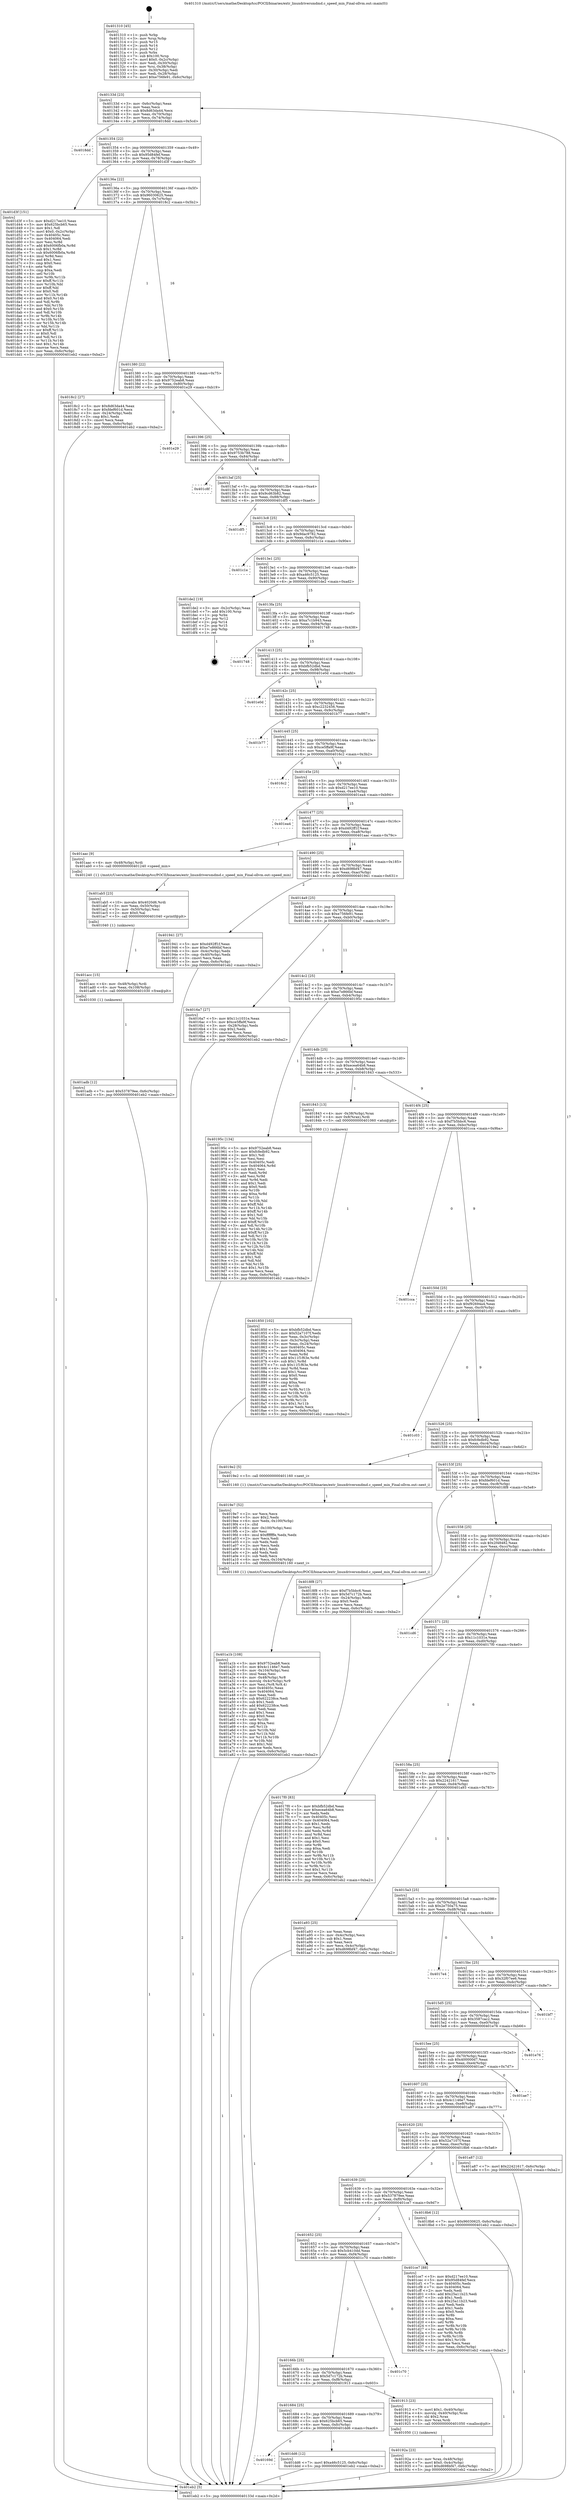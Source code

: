 digraph "0x401310" {
  label = "0x401310 (/mnt/c/Users/mathe/Desktop/tcc/POCII/binaries/extr_linuxdriversmdmd.c_speed_min_Final-ollvm.out::main(0))"
  labelloc = "t"
  node[shape=record]

  Entry [label="",width=0.3,height=0.3,shape=circle,fillcolor=black,style=filled]
  "0x40133d" [label="{
     0x40133d [23]\l
     | [instrs]\l
     &nbsp;&nbsp;0x40133d \<+3\>: mov -0x6c(%rbp),%eax\l
     &nbsp;&nbsp;0x401340 \<+2\>: mov %eax,%ecx\l
     &nbsp;&nbsp;0x401342 \<+6\>: sub $0x8d63da44,%ecx\l
     &nbsp;&nbsp;0x401348 \<+3\>: mov %eax,-0x70(%rbp)\l
     &nbsp;&nbsp;0x40134b \<+3\>: mov %ecx,-0x74(%rbp)\l
     &nbsp;&nbsp;0x40134e \<+6\>: je 00000000004018dd \<main+0x5cd\>\l
  }"]
  "0x4018dd" [label="{
     0x4018dd\l
  }", style=dashed]
  "0x401354" [label="{
     0x401354 [22]\l
     | [instrs]\l
     &nbsp;&nbsp;0x401354 \<+5\>: jmp 0000000000401359 \<main+0x49\>\l
     &nbsp;&nbsp;0x401359 \<+3\>: mov -0x70(%rbp),%eax\l
     &nbsp;&nbsp;0x40135c \<+5\>: sub $0x95d84fef,%eax\l
     &nbsp;&nbsp;0x401361 \<+3\>: mov %eax,-0x78(%rbp)\l
     &nbsp;&nbsp;0x401364 \<+6\>: je 0000000000401d3f \<main+0xa2f\>\l
  }"]
  Exit [label="",width=0.3,height=0.3,shape=circle,fillcolor=black,style=filled,peripheries=2]
  "0x401d3f" [label="{
     0x401d3f [151]\l
     | [instrs]\l
     &nbsp;&nbsp;0x401d3f \<+5\>: mov $0xd217ee10,%eax\l
     &nbsp;&nbsp;0x401d44 \<+5\>: mov $0x625bcb65,%ecx\l
     &nbsp;&nbsp;0x401d49 \<+2\>: mov $0x1,%dl\l
     &nbsp;&nbsp;0x401d4b \<+7\>: movl $0x0,-0x2c(%rbp)\l
     &nbsp;&nbsp;0x401d52 \<+7\>: mov 0x40405c,%esi\l
     &nbsp;&nbsp;0x401d59 \<+7\>: mov 0x404064,%edi\l
     &nbsp;&nbsp;0x401d60 \<+3\>: mov %esi,%r8d\l
     &nbsp;&nbsp;0x401d63 \<+7\>: add $0x6006fb0a,%r8d\l
     &nbsp;&nbsp;0x401d6a \<+4\>: sub $0x1,%r8d\l
     &nbsp;&nbsp;0x401d6e \<+7\>: sub $0x6006fb0a,%r8d\l
     &nbsp;&nbsp;0x401d75 \<+4\>: imul %r8d,%esi\l
     &nbsp;&nbsp;0x401d79 \<+3\>: and $0x1,%esi\l
     &nbsp;&nbsp;0x401d7c \<+3\>: cmp $0x0,%esi\l
     &nbsp;&nbsp;0x401d7f \<+4\>: sete %r9b\l
     &nbsp;&nbsp;0x401d83 \<+3\>: cmp $0xa,%edi\l
     &nbsp;&nbsp;0x401d86 \<+4\>: setl %r10b\l
     &nbsp;&nbsp;0x401d8a \<+3\>: mov %r9b,%r11b\l
     &nbsp;&nbsp;0x401d8d \<+4\>: xor $0xff,%r11b\l
     &nbsp;&nbsp;0x401d91 \<+3\>: mov %r10b,%bl\l
     &nbsp;&nbsp;0x401d94 \<+3\>: xor $0xff,%bl\l
     &nbsp;&nbsp;0x401d97 \<+3\>: xor $0x0,%dl\l
     &nbsp;&nbsp;0x401d9a \<+3\>: mov %r11b,%r14b\l
     &nbsp;&nbsp;0x401d9d \<+4\>: and $0x0,%r14b\l
     &nbsp;&nbsp;0x401da1 \<+3\>: and %dl,%r9b\l
     &nbsp;&nbsp;0x401da4 \<+3\>: mov %bl,%r15b\l
     &nbsp;&nbsp;0x401da7 \<+4\>: and $0x0,%r15b\l
     &nbsp;&nbsp;0x401dab \<+3\>: and %dl,%r10b\l
     &nbsp;&nbsp;0x401dae \<+3\>: or %r9b,%r14b\l
     &nbsp;&nbsp;0x401db1 \<+3\>: or %r10b,%r15b\l
     &nbsp;&nbsp;0x401db4 \<+3\>: xor %r15b,%r14b\l
     &nbsp;&nbsp;0x401db7 \<+3\>: or %bl,%r11b\l
     &nbsp;&nbsp;0x401dba \<+4\>: xor $0xff,%r11b\l
     &nbsp;&nbsp;0x401dbe \<+3\>: or $0x0,%dl\l
     &nbsp;&nbsp;0x401dc1 \<+3\>: and %dl,%r11b\l
     &nbsp;&nbsp;0x401dc4 \<+3\>: or %r11b,%r14b\l
     &nbsp;&nbsp;0x401dc7 \<+4\>: test $0x1,%r14b\l
     &nbsp;&nbsp;0x401dcb \<+3\>: cmovne %ecx,%eax\l
     &nbsp;&nbsp;0x401dce \<+3\>: mov %eax,-0x6c(%rbp)\l
     &nbsp;&nbsp;0x401dd1 \<+5\>: jmp 0000000000401eb2 \<main+0xba2\>\l
  }"]
  "0x40136a" [label="{
     0x40136a [22]\l
     | [instrs]\l
     &nbsp;&nbsp;0x40136a \<+5\>: jmp 000000000040136f \<main+0x5f\>\l
     &nbsp;&nbsp;0x40136f \<+3\>: mov -0x70(%rbp),%eax\l
     &nbsp;&nbsp;0x401372 \<+5\>: sub $0x96030625,%eax\l
     &nbsp;&nbsp;0x401377 \<+3\>: mov %eax,-0x7c(%rbp)\l
     &nbsp;&nbsp;0x40137a \<+6\>: je 00000000004018c2 \<main+0x5b2\>\l
  }"]
  "0x40169d" [label="{
     0x40169d\l
  }", style=dashed]
  "0x4018c2" [label="{
     0x4018c2 [27]\l
     | [instrs]\l
     &nbsp;&nbsp;0x4018c2 \<+5\>: mov $0x8d63da44,%eax\l
     &nbsp;&nbsp;0x4018c7 \<+5\>: mov $0xfdef601d,%ecx\l
     &nbsp;&nbsp;0x4018cc \<+3\>: mov -0x24(%rbp),%edx\l
     &nbsp;&nbsp;0x4018cf \<+3\>: cmp $0x1,%edx\l
     &nbsp;&nbsp;0x4018d2 \<+3\>: cmovl %ecx,%eax\l
     &nbsp;&nbsp;0x4018d5 \<+3\>: mov %eax,-0x6c(%rbp)\l
     &nbsp;&nbsp;0x4018d8 \<+5\>: jmp 0000000000401eb2 \<main+0xba2\>\l
  }"]
  "0x401380" [label="{
     0x401380 [22]\l
     | [instrs]\l
     &nbsp;&nbsp;0x401380 \<+5\>: jmp 0000000000401385 \<main+0x75\>\l
     &nbsp;&nbsp;0x401385 \<+3\>: mov -0x70(%rbp),%eax\l
     &nbsp;&nbsp;0x401388 \<+5\>: sub $0x9752eab8,%eax\l
     &nbsp;&nbsp;0x40138d \<+3\>: mov %eax,-0x80(%rbp)\l
     &nbsp;&nbsp;0x401390 \<+6\>: je 0000000000401e29 \<main+0xb19\>\l
  }"]
  "0x401dd6" [label="{
     0x401dd6 [12]\l
     | [instrs]\l
     &nbsp;&nbsp;0x401dd6 \<+7\>: movl $0xa46c5125,-0x6c(%rbp)\l
     &nbsp;&nbsp;0x401ddd \<+5\>: jmp 0000000000401eb2 \<main+0xba2\>\l
  }"]
  "0x401e29" [label="{
     0x401e29\l
  }", style=dashed]
  "0x401396" [label="{
     0x401396 [25]\l
     | [instrs]\l
     &nbsp;&nbsp;0x401396 \<+5\>: jmp 000000000040139b \<main+0x8b\>\l
     &nbsp;&nbsp;0x40139b \<+3\>: mov -0x70(%rbp),%eax\l
     &nbsp;&nbsp;0x40139e \<+5\>: sub $0x9753b788,%eax\l
     &nbsp;&nbsp;0x4013a3 \<+6\>: mov %eax,-0x84(%rbp)\l
     &nbsp;&nbsp;0x4013a9 \<+6\>: je 0000000000401c8f \<main+0x97f\>\l
  }"]
  "0x401adb" [label="{
     0x401adb [12]\l
     | [instrs]\l
     &nbsp;&nbsp;0x401adb \<+7\>: movl $0x537879ee,-0x6c(%rbp)\l
     &nbsp;&nbsp;0x401ae2 \<+5\>: jmp 0000000000401eb2 \<main+0xba2\>\l
  }"]
  "0x401c8f" [label="{
     0x401c8f\l
  }", style=dashed]
  "0x4013af" [label="{
     0x4013af [25]\l
     | [instrs]\l
     &nbsp;&nbsp;0x4013af \<+5\>: jmp 00000000004013b4 \<main+0xa4\>\l
     &nbsp;&nbsp;0x4013b4 \<+3\>: mov -0x70(%rbp),%eax\l
     &nbsp;&nbsp;0x4013b7 \<+5\>: sub $0x9cd63b82,%eax\l
     &nbsp;&nbsp;0x4013bc \<+6\>: mov %eax,-0x88(%rbp)\l
     &nbsp;&nbsp;0x4013c2 \<+6\>: je 0000000000401df5 \<main+0xae5\>\l
  }"]
  "0x401acc" [label="{
     0x401acc [15]\l
     | [instrs]\l
     &nbsp;&nbsp;0x401acc \<+4\>: mov -0x48(%rbp),%rdi\l
     &nbsp;&nbsp;0x401ad0 \<+6\>: mov %eax,-0x108(%rbp)\l
     &nbsp;&nbsp;0x401ad6 \<+5\>: call 0000000000401030 \<free@plt\>\l
     | [calls]\l
     &nbsp;&nbsp;0x401030 \{1\} (unknown)\l
  }"]
  "0x401df5" [label="{
     0x401df5\l
  }", style=dashed]
  "0x4013c8" [label="{
     0x4013c8 [25]\l
     | [instrs]\l
     &nbsp;&nbsp;0x4013c8 \<+5\>: jmp 00000000004013cd \<main+0xbd\>\l
     &nbsp;&nbsp;0x4013cd \<+3\>: mov -0x70(%rbp),%eax\l
     &nbsp;&nbsp;0x4013d0 \<+5\>: sub $0x9dac9782,%eax\l
     &nbsp;&nbsp;0x4013d5 \<+6\>: mov %eax,-0x8c(%rbp)\l
     &nbsp;&nbsp;0x4013db \<+6\>: je 0000000000401c1e \<main+0x90e\>\l
  }"]
  "0x401ab5" [label="{
     0x401ab5 [23]\l
     | [instrs]\l
     &nbsp;&nbsp;0x401ab5 \<+10\>: movabs $0x4020d6,%rdi\l
     &nbsp;&nbsp;0x401abf \<+3\>: mov %eax,-0x50(%rbp)\l
     &nbsp;&nbsp;0x401ac2 \<+3\>: mov -0x50(%rbp),%esi\l
     &nbsp;&nbsp;0x401ac5 \<+2\>: mov $0x0,%al\l
     &nbsp;&nbsp;0x401ac7 \<+5\>: call 0000000000401040 \<printf@plt\>\l
     | [calls]\l
     &nbsp;&nbsp;0x401040 \{1\} (unknown)\l
  }"]
  "0x401c1e" [label="{
     0x401c1e\l
  }", style=dashed]
  "0x4013e1" [label="{
     0x4013e1 [25]\l
     | [instrs]\l
     &nbsp;&nbsp;0x4013e1 \<+5\>: jmp 00000000004013e6 \<main+0xd6\>\l
     &nbsp;&nbsp;0x4013e6 \<+3\>: mov -0x70(%rbp),%eax\l
     &nbsp;&nbsp;0x4013e9 \<+5\>: sub $0xa46c5125,%eax\l
     &nbsp;&nbsp;0x4013ee \<+6\>: mov %eax,-0x90(%rbp)\l
     &nbsp;&nbsp;0x4013f4 \<+6\>: je 0000000000401de2 \<main+0xad2\>\l
  }"]
  "0x401a1b" [label="{
     0x401a1b [108]\l
     | [instrs]\l
     &nbsp;&nbsp;0x401a1b \<+5\>: mov $0x9752eab8,%ecx\l
     &nbsp;&nbsp;0x401a20 \<+5\>: mov $0x4c1146e7,%edx\l
     &nbsp;&nbsp;0x401a25 \<+6\>: mov -0x104(%rbp),%esi\l
     &nbsp;&nbsp;0x401a2b \<+3\>: imul %eax,%esi\l
     &nbsp;&nbsp;0x401a2e \<+4\>: mov -0x48(%rbp),%r8\l
     &nbsp;&nbsp;0x401a32 \<+4\>: movslq -0x4c(%rbp),%r9\l
     &nbsp;&nbsp;0x401a36 \<+4\>: mov %esi,(%r8,%r9,4)\l
     &nbsp;&nbsp;0x401a3a \<+7\>: mov 0x40405c,%eax\l
     &nbsp;&nbsp;0x401a41 \<+7\>: mov 0x404064,%esi\l
     &nbsp;&nbsp;0x401a48 \<+2\>: mov %eax,%edi\l
     &nbsp;&nbsp;0x401a4a \<+6\>: sub $0x622238ce,%edi\l
     &nbsp;&nbsp;0x401a50 \<+3\>: sub $0x1,%edi\l
     &nbsp;&nbsp;0x401a53 \<+6\>: add $0x622238ce,%edi\l
     &nbsp;&nbsp;0x401a59 \<+3\>: imul %edi,%eax\l
     &nbsp;&nbsp;0x401a5c \<+3\>: and $0x1,%eax\l
     &nbsp;&nbsp;0x401a5f \<+3\>: cmp $0x0,%eax\l
     &nbsp;&nbsp;0x401a62 \<+4\>: sete %r10b\l
     &nbsp;&nbsp;0x401a66 \<+3\>: cmp $0xa,%esi\l
     &nbsp;&nbsp;0x401a69 \<+4\>: setl %r11b\l
     &nbsp;&nbsp;0x401a6d \<+3\>: mov %r10b,%bl\l
     &nbsp;&nbsp;0x401a70 \<+3\>: and %r11b,%bl\l
     &nbsp;&nbsp;0x401a73 \<+3\>: xor %r11b,%r10b\l
     &nbsp;&nbsp;0x401a76 \<+3\>: or %r10b,%bl\l
     &nbsp;&nbsp;0x401a79 \<+3\>: test $0x1,%bl\l
     &nbsp;&nbsp;0x401a7c \<+3\>: cmovne %edx,%ecx\l
     &nbsp;&nbsp;0x401a7f \<+3\>: mov %ecx,-0x6c(%rbp)\l
     &nbsp;&nbsp;0x401a82 \<+5\>: jmp 0000000000401eb2 \<main+0xba2\>\l
  }"]
  "0x401de2" [label="{
     0x401de2 [19]\l
     | [instrs]\l
     &nbsp;&nbsp;0x401de2 \<+3\>: mov -0x2c(%rbp),%eax\l
     &nbsp;&nbsp;0x401de5 \<+7\>: add $0x100,%rsp\l
     &nbsp;&nbsp;0x401dec \<+1\>: pop %rbx\l
     &nbsp;&nbsp;0x401ded \<+2\>: pop %r12\l
     &nbsp;&nbsp;0x401def \<+2\>: pop %r14\l
     &nbsp;&nbsp;0x401df1 \<+2\>: pop %r15\l
     &nbsp;&nbsp;0x401df3 \<+1\>: pop %rbp\l
     &nbsp;&nbsp;0x401df4 \<+1\>: ret\l
  }"]
  "0x4013fa" [label="{
     0x4013fa [25]\l
     | [instrs]\l
     &nbsp;&nbsp;0x4013fa \<+5\>: jmp 00000000004013ff \<main+0xef\>\l
     &nbsp;&nbsp;0x4013ff \<+3\>: mov -0x70(%rbp),%eax\l
     &nbsp;&nbsp;0x401402 \<+5\>: sub $0xa7c1b943,%eax\l
     &nbsp;&nbsp;0x401407 \<+6\>: mov %eax,-0x94(%rbp)\l
     &nbsp;&nbsp;0x40140d \<+6\>: je 0000000000401748 \<main+0x438\>\l
  }"]
  "0x4019e7" [label="{
     0x4019e7 [52]\l
     | [instrs]\l
     &nbsp;&nbsp;0x4019e7 \<+2\>: xor %ecx,%ecx\l
     &nbsp;&nbsp;0x4019e9 \<+5\>: mov $0x2,%edx\l
     &nbsp;&nbsp;0x4019ee \<+6\>: mov %edx,-0x100(%rbp)\l
     &nbsp;&nbsp;0x4019f4 \<+1\>: cltd\l
     &nbsp;&nbsp;0x4019f5 \<+6\>: mov -0x100(%rbp),%esi\l
     &nbsp;&nbsp;0x4019fb \<+2\>: idiv %esi\l
     &nbsp;&nbsp;0x4019fd \<+6\>: imul $0xfffffffe,%edx,%edx\l
     &nbsp;&nbsp;0x401a03 \<+2\>: mov %ecx,%edi\l
     &nbsp;&nbsp;0x401a05 \<+2\>: sub %edx,%edi\l
     &nbsp;&nbsp;0x401a07 \<+2\>: mov %ecx,%edx\l
     &nbsp;&nbsp;0x401a09 \<+3\>: sub $0x1,%edx\l
     &nbsp;&nbsp;0x401a0c \<+2\>: add %edx,%edi\l
     &nbsp;&nbsp;0x401a0e \<+2\>: sub %edi,%ecx\l
     &nbsp;&nbsp;0x401a10 \<+6\>: mov %ecx,-0x104(%rbp)\l
     &nbsp;&nbsp;0x401a16 \<+5\>: call 0000000000401160 \<next_i\>\l
     | [calls]\l
     &nbsp;&nbsp;0x401160 \{1\} (/mnt/c/Users/mathe/Desktop/tcc/POCII/binaries/extr_linuxdriversmdmd.c_speed_min_Final-ollvm.out::next_i)\l
  }"]
  "0x401748" [label="{
     0x401748\l
  }", style=dashed]
  "0x401413" [label="{
     0x401413 [25]\l
     | [instrs]\l
     &nbsp;&nbsp;0x401413 \<+5\>: jmp 0000000000401418 \<main+0x108\>\l
     &nbsp;&nbsp;0x401418 \<+3\>: mov -0x70(%rbp),%eax\l
     &nbsp;&nbsp;0x40141b \<+5\>: sub $0xbfb52dbd,%eax\l
     &nbsp;&nbsp;0x401420 \<+6\>: mov %eax,-0x98(%rbp)\l
     &nbsp;&nbsp;0x401426 \<+6\>: je 0000000000401e0d \<main+0xafd\>\l
  }"]
  "0x40192a" [label="{
     0x40192a [23]\l
     | [instrs]\l
     &nbsp;&nbsp;0x40192a \<+4\>: mov %rax,-0x48(%rbp)\l
     &nbsp;&nbsp;0x40192e \<+7\>: movl $0x0,-0x4c(%rbp)\l
     &nbsp;&nbsp;0x401935 \<+7\>: movl $0xd698bf47,-0x6c(%rbp)\l
     &nbsp;&nbsp;0x40193c \<+5\>: jmp 0000000000401eb2 \<main+0xba2\>\l
  }"]
  "0x401e0d" [label="{
     0x401e0d\l
  }", style=dashed]
  "0x40142c" [label="{
     0x40142c [25]\l
     | [instrs]\l
     &nbsp;&nbsp;0x40142c \<+5\>: jmp 0000000000401431 \<main+0x121\>\l
     &nbsp;&nbsp;0x401431 \<+3\>: mov -0x70(%rbp),%eax\l
     &nbsp;&nbsp;0x401434 \<+5\>: sub $0xc2232456,%eax\l
     &nbsp;&nbsp;0x401439 \<+6\>: mov %eax,-0x9c(%rbp)\l
     &nbsp;&nbsp;0x40143f \<+6\>: je 0000000000401b77 \<main+0x867\>\l
  }"]
  "0x401684" [label="{
     0x401684 [25]\l
     | [instrs]\l
     &nbsp;&nbsp;0x401684 \<+5\>: jmp 0000000000401689 \<main+0x379\>\l
     &nbsp;&nbsp;0x401689 \<+3\>: mov -0x70(%rbp),%eax\l
     &nbsp;&nbsp;0x40168c \<+5\>: sub $0x625bcb65,%eax\l
     &nbsp;&nbsp;0x401691 \<+6\>: mov %eax,-0xfc(%rbp)\l
     &nbsp;&nbsp;0x401697 \<+6\>: je 0000000000401dd6 \<main+0xac6\>\l
  }"]
  "0x401b77" [label="{
     0x401b77\l
  }", style=dashed]
  "0x401445" [label="{
     0x401445 [25]\l
     | [instrs]\l
     &nbsp;&nbsp;0x401445 \<+5\>: jmp 000000000040144a \<main+0x13a\>\l
     &nbsp;&nbsp;0x40144a \<+3\>: mov -0x70(%rbp),%eax\l
     &nbsp;&nbsp;0x40144d \<+5\>: sub $0xce5ffa9f,%eax\l
     &nbsp;&nbsp;0x401452 \<+6\>: mov %eax,-0xa0(%rbp)\l
     &nbsp;&nbsp;0x401458 \<+6\>: je 00000000004016c2 \<main+0x3b2\>\l
  }"]
  "0x401913" [label="{
     0x401913 [23]\l
     | [instrs]\l
     &nbsp;&nbsp;0x401913 \<+7\>: movl $0x1,-0x40(%rbp)\l
     &nbsp;&nbsp;0x40191a \<+4\>: movslq -0x40(%rbp),%rax\l
     &nbsp;&nbsp;0x40191e \<+4\>: shl $0x2,%rax\l
     &nbsp;&nbsp;0x401922 \<+3\>: mov %rax,%rdi\l
     &nbsp;&nbsp;0x401925 \<+5\>: call 0000000000401050 \<malloc@plt\>\l
     | [calls]\l
     &nbsp;&nbsp;0x401050 \{1\} (unknown)\l
  }"]
  "0x4016c2" [label="{
     0x4016c2\l
  }", style=dashed]
  "0x40145e" [label="{
     0x40145e [25]\l
     | [instrs]\l
     &nbsp;&nbsp;0x40145e \<+5\>: jmp 0000000000401463 \<main+0x153\>\l
     &nbsp;&nbsp;0x401463 \<+3\>: mov -0x70(%rbp),%eax\l
     &nbsp;&nbsp;0x401466 \<+5\>: sub $0xd217ee10,%eax\l
     &nbsp;&nbsp;0x40146b \<+6\>: mov %eax,-0xa4(%rbp)\l
     &nbsp;&nbsp;0x401471 \<+6\>: je 0000000000401ea4 \<main+0xb94\>\l
  }"]
  "0x40166b" [label="{
     0x40166b [25]\l
     | [instrs]\l
     &nbsp;&nbsp;0x40166b \<+5\>: jmp 0000000000401670 \<main+0x360\>\l
     &nbsp;&nbsp;0x401670 \<+3\>: mov -0x70(%rbp),%eax\l
     &nbsp;&nbsp;0x401673 \<+5\>: sub $0x5d7c172b,%eax\l
     &nbsp;&nbsp;0x401678 \<+6\>: mov %eax,-0xf8(%rbp)\l
     &nbsp;&nbsp;0x40167e \<+6\>: je 0000000000401913 \<main+0x603\>\l
  }"]
  "0x401ea4" [label="{
     0x401ea4\l
  }", style=dashed]
  "0x401477" [label="{
     0x401477 [25]\l
     | [instrs]\l
     &nbsp;&nbsp;0x401477 \<+5\>: jmp 000000000040147c \<main+0x16c\>\l
     &nbsp;&nbsp;0x40147c \<+3\>: mov -0x70(%rbp),%eax\l
     &nbsp;&nbsp;0x40147f \<+5\>: sub $0xd492ff1f,%eax\l
     &nbsp;&nbsp;0x401484 \<+6\>: mov %eax,-0xa8(%rbp)\l
     &nbsp;&nbsp;0x40148a \<+6\>: je 0000000000401aac \<main+0x79c\>\l
  }"]
  "0x401c70" [label="{
     0x401c70\l
  }", style=dashed]
  "0x401aac" [label="{
     0x401aac [9]\l
     | [instrs]\l
     &nbsp;&nbsp;0x401aac \<+4\>: mov -0x48(%rbp),%rdi\l
     &nbsp;&nbsp;0x401ab0 \<+5\>: call 0000000000401240 \<speed_min\>\l
     | [calls]\l
     &nbsp;&nbsp;0x401240 \{1\} (/mnt/c/Users/mathe/Desktop/tcc/POCII/binaries/extr_linuxdriversmdmd.c_speed_min_Final-ollvm.out::speed_min)\l
  }"]
  "0x401490" [label="{
     0x401490 [25]\l
     | [instrs]\l
     &nbsp;&nbsp;0x401490 \<+5\>: jmp 0000000000401495 \<main+0x185\>\l
     &nbsp;&nbsp;0x401495 \<+3\>: mov -0x70(%rbp),%eax\l
     &nbsp;&nbsp;0x401498 \<+5\>: sub $0xd698bf47,%eax\l
     &nbsp;&nbsp;0x40149d \<+6\>: mov %eax,-0xac(%rbp)\l
     &nbsp;&nbsp;0x4014a3 \<+6\>: je 0000000000401941 \<main+0x631\>\l
  }"]
  "0x401652" [label="{
     0x401652 [25]\l
     | [instrs]\l
     &nbsp;&nbsp;0x401652 \<+5\>: jmp 0000000000401657 \<main+0x347\>\l
     &nbsp;&nbsp;0x401657 \<+3\>: mov -0x70(%rbp),%eax\l
     &nbsp;&nbsp;0x40165a \<+5\>: sub $0x5cb410dd,%eax\l
     &nbsp;&nbsp;0x40165f \<+6\>: mov %eax,-0xf4(%rbp)\l
     &nbsp;&nbsp;0x401665 \<+6\>: je 0000000000401c70 \<main+0x960\>\l
  }"]
  "0x401941" [label="{
     0x401941 [27]\l
     | [instrs]\l
     &nbsp;&nbsp;0x401941 \<+5\>: mov $0xd492ff1f,%eax\l
     &nbsp;&nbsp;0x401946 \<+5\>: mov $0xe7e866bf,%ecx\l
     &nbsp;&nbsp;0x40194b \<+3\>: mov -0x4c(%rbp),%edx\l
     &nbsp;&nbsp;0x40194e \<+3\>: cmp -0x40(%rbp),%edx\l
     &nbsp;&nbsp;0x401951 \<+3\>: cmovl %ecx,%eax\l
     &nbsp;&nbsp;0x401954 \<+3\>: mov %eax,-0x6c(%rbp)\l
     &nbsp;&nbsp;0x401957 \<+5\>: jmp 0000000000401eb2 \<main+0xba2\>\l
  }"]
  "0x4014a9" [label="{
     0x4014a9 [25]\l
     | [instrs]\l
     &nbsp;&nbsp;0x4014a9 \<+5\>: jmp 00000000004014ae \<main+0x19e\>\l
     &nbsp;&nbsp;0x4014ae \<+3\>: mov -0x70(%rbp),%eax\l
     &nbsp;&nbsp;0x4014b1 \<+5\>: sub $0xe756fe91,%eax\l
     &nbsp;&nbsp;0x4014b6 \<+6\>: mov %eax,-0xb0(%rbp)\l
     &nbsp;&nbsp;0x4014bc \<+6\>: je 00000000004016a7 \<main+0x397\>\l
  }"]
  "0x401ce7" [label="{
     0x401ce7 [88]\l
     | [instrs]\l
     &nbsp;&nbsp;0x401ce7 \<+5\>: mov $0xd217ee10,%eax\l
     &nbsp;&nbsp;0x401cec \<+5\>: mov $0x95d84fef,%ecx\l
     &nbsp;&nbsp;0x401cf1 \<+7\>: mov 0x40405c,%edx\l
     &nbsp;&nbsp;0x401cf8 \<+7\>: mov 0x404064,%esi\l
     &nbsp;&nbsp;0x401cff \<+2\>: mov %edx,%edi\l
     &nbsp;&nbsp;0x401d01 \<+6\>: add $0x25a11b23,%edi\l
     &nbsp;&nbsp;0x401d07 \<+3\>: sub $0x1,%edi\l
     &nbsp;&nbsp;0x401d0a \<+6\>: sub $0x25a11b23,%edi\l
     &nbsp;&nbsp;0x401d10 \<+3\>: imul %edi,%edx\l
     &nbsp;&nbsp;0x401d13 \<+3\>: and $0x1,%edx\l
     &nbsp;&nbsp;0x401d16 \<+3\>: cmp $0x0,%edx\l
     &nbsp;&nbsp;0x401d19 \<+4\>: sete %r8b\l
     &nbsp;&nbsp;0x401d1d \<+3\>: cmp $0xa,%esi\l
     &nbsp;&nbsp;0x401d20 \<+4\>: setl %r9b\l
     &nbsp;&nbsp;0x401d24 \<+3\>: mov %r8b,%r10b\l
     &nbsp;&nbsp;0x401d27 \<+3\>: and %r9b,%r10b\l
     &nbsp;&nbsp;0x401d2a \<+3\>: xor %r9b,%r8b\l
     &nbsp;&nbsp;0x401d2d \<+3\>: or %r8b,%r10b\l
     &nbsp;&nbsp;0x401d30 \<+4\>: test $0x1,%r10b\l
     &nbsp;&nbsp;0x401d34 \<+3\>: cmovne %ecx,%eax\l
     &nbsp;&nbsp;0x401d37 \<+3\>: mov %eax,-0x6c(%rbp)\l
     &nbsp;&nbsp;0x401d3a \<+5\>: jmp 0000000000401eb2 \<main+0xba2\>\l
  }"]
  "0x4016a7" [label="{
     0x4016a7 [27]\l
     | [instrs]\l
     &nbsp;&nbsp;0x4016a7 \<+5\>: mov $0x11c1031e,%eax\l
     &nbsp;&nbsp;0x4016ac \<+5\>: mov $0xce5ffa9f,%ecx\l
     &nbsp;&nbsp;0x4016b1 \<+3\>: mov -0x28(%rbp),%edx\l
     &nbsp;&nbsp;0x4016b4 \<+3\>: cmp $0x2,%edx\l
     &nbsp;&nbsp;0x4016b7 \<+3\>: cmovne %ecx,%eax\l
     &nbsp;&nbsp;0x4016ba \<+3\>: mov %eax,-0x6c(%rbp)\l
     &nbsp;&nbsp;0x4016bd \<+5\>: jmp 0000000000401eb2 \<main+0xba2\>\l
  }"]
  "0x4014c2" [label="{
     0x4014c2 [25]\l
     | [instrs]\l
     &nbsp;&nbsp;0x4014c2 \<+5\>: jmp 00000000004014c7 \<main+0x1b7\>\l
     &nbsp;&nbsp;0x4014c7 \<+3\>: mov -0x70(%rbp),%eax\l
     &nbsp;&nbsp;0x4014ca \<+5\>: sub $0xe7e866bf,%eax\l
     &nbsp;&nbsp;0x4014cf \<+6\>: mov %eax,-0xb4(%rbp)\l
     &nbsp;&nbsp;0x4014d5 \<+6\>: je 000000000040195c \<main+0x64c\>\l
  }"]
  "0x401eb2" [label="{
     0x401eb2 [5]\l
     | [instrs]\l
     &nbsp;&nbsp;0x401eb2 \<+5\>: jmp 000000000040133d \<main+0x2d\>\l
  }"]
  "0x401310" [label="{
     0x401310 [45]\l
     | [instrs]\l
     &nbsp;&nbsp;0x401310 \<+1\>: push %rbp\l
     &nbsp;&nbsp;0x401311 \<+3\>: mov %rsp,%rbp\l
     &nbsp;&nbsp;0x401314 \<+2\>: push %r15\l
     &nbsp;&nbsp;0x401316 \<+2\>: push %r14\l
     &nbsp;&nbsp;0x401318 \<+2\>: push %r12\l
     &nbsp;&nbsp;0x40131a \<+1\>: push %rbx\l
     &nbsp;&nbsp;0x40131b \<+7\>: sub $0x100,%rsp\l
     &nbsp;&nbsp;0x401322 \<+7\>: movl $0x0,-0x2c(%rbp)\l
     &nbsp;&nbsp;0x401329 \<+3\>: mov %edi,-0x30(%rbp)\l
     &nbsp;&nbsp;0x40132c \<+4\>: mov %rsi,-0x38(%rbp)\l
     &nbsp;&nbsp;0x401330 \<+3\>: mov -0x30(%rbp),%edi\l
     &nbsp;&nbsp;0x401333 \<+3\>: mov %edi,-0x28(%rbp)\l
     &nbsp;&nbsp;0x401336 \<+7\>: movl $0xe756fe91,-0x6c(%rbp)\l
  }"]
  "0x401639" [label="{
     0x401639 [25]\l
     | [instrs]\l
     &nbsp;&nbsp;0x401639 \<+5\>: jmp 000000000040163e \<main+0x32e\>\l
     &nbsp;&nbsp;0x40163e \<+3\>: mov -0x70(%rbp),%eax\l
     &nbsp;&nbsp;0x401641 \<+5\>: sub $0x537879ee,%eax\l
     &nbsp;&nbsp;0x401646 \<+6\>: mov %eax,-0xf0(%rbp)\l
     &nbsp;&nbsp;0x40164c \<+6\>: je 0000000000401ce7 \<main+0x9d7\>\l
  }"]
  "0x40195c" [label="{
     0x40195c [134]\l
     | [instrs]\l
     &nbsp;&nbsp;0x40195c \<+5\>: mov $0x9752eab8,%eax\l
     &nbsp;&nbsp;0x401961 \<+5\>: mov $0xfcfedb92,%ecx\l
     &nbsp;&nbsp;0x401966 \<+2\>: mov $0x1,%dl\l
     &nbsp;&nbsp;0x401968 \<+2\>: xor %esi,%esi\l
     &nbsp;&nbsp;0x40196a \<+7\>: mov 0x40405c,%edi\l
     &nbsp;&nbsp;0x401971 \<+8\>: mov 0x404064,%r8d\l
     &nbsp;&nbsp;0x401979 \<+3\>: sub $0x1,%esi\l
     &nbsp;&nbsp;0x40197c \<+3\>: mov %edi,%r9d\l
     &nbsp;&nbsp;0x40197f \<+3\>: add %esi,%r9d\l
     &nbsp;&nbsp;0x401982 \<+4\>: imul %r9d,%edi\l
     &nbsp;&nbsp;0x401986 \<+3\>: and $0x1,%edi\l
     &nbsp;&nbsp;0x401989 \<+3\>: cmp $0x0,%edi\l
     &nbsp;&nbsp;0x40198c \<+4\>: sete %r10b\l
     &nbsp;&nbsp;0x401990 \<+4\>: cmp $0xa,%r8d\l
     &nbsp;&nbsp;0x401994 \<+4\>: setl %r11b\l
     &nbsp;&nbsp;0x401998 \<+3\>: mov %r10b,%bl\l
     &nbsp;&nbsp;0x40199b \<+3\>: xor $0xff,%bl\l
     &nbsp;&nbsp;0x40199e \<+3\>: mov %r11b,%r14b\l
     &nbsp;&nbsp;0x4019a1 \<+4\>: xor $0xff,%r14b\l
     &nbsp;&nbsp;0x4019a5 \<+3\>: xor $0x1,%dl\l
     &nbsp;&nbsp;0x4019a8 \<+3\>: mov %bl,%r15b\l
     &nbsp;&nbsp;0x4019ab \<+4\>: and $0xff,%r15b\l
     &nbsp;&nbsp;0x4019af \<+3\>: and %dl,%r10b\l
     &nbsp;&nbsp;0x4019b2 \<+3\>: mov %r14b,%r12b\l
     &nbsp;&nbsp;0x4019b5 \<+4\>: and $0xff,%r12b\l
     &nbsp;&nbsp;0x4019b9 \<+3\>: and %dl,%r11b\l
     &nbsp;&nbsp;0x4019bc \<+3\>: or %r10b,%r15b\l
     &nbsp;&nbsp;0x4019bf \<+3\>: or %r11b,%r12b\l
     &nbsp;&nbsp;0x4019c2 \<+3\>: xor %r12b,%r15b\l
     &nbsp;&nbsp;0x4019c5 \<+3\>: or %r14b,%bl\l
     &nbsp;&nbsp;0x4019c8 \<+3\>: xor $0xff,%bl\l
     &nbsp;&nbsp;0x4019cb \<+3\>: or $0x1,%dl\l
     &nbsp;&nbsp;0x4019ce \<+2\>: and %dl,%bl\l
     &nbsp;&nbsp;0x4019d0 \<+3\>: or %bl,%r15b\l
     &nbsp;&nbsp;0x4019d3 \<+4\>: test $0x1,%r15b\l
     &nbsp;&nbsp;0x4019d7 \<+3\>: cmovne %ecx,%eax\l
     &nbsp;&nbsp;0x4019da \<+3\>: mov %eax,-0x6c(%rbp)\l
     &nbsp;&nbsp;0x4019dd \<+5\>: jmp 0000000000401eb2 \<main+0xba2\>\l
  }"]
  "0x4014db" [label="{
     0x4014db [25]\l
     | [instrs]\l
     &nbsp;&nbsp;0x4014db \<+5\>: jmp 00000000004014e0 \<main+0x1d0\>\l
     &nbsp;&nbsp;0x4014e0 \<+3\>: mov -0x70(%rbp),%eax\l
     &nbsp;&nbsp;0x4014e3 \<+5\>: sub $0xecea64b8,%eax\l
     &nbsp;&nbsp;0x4014e8 \<+6\>: mov %eax,-0xb8(%rbp)\l
     &nbsp;&nbsp;0x4014ee \<+6\>: je 0000000000401843 \<main+0x533\>\l
  }"]
  "0x4018b6" [label="{
     0x4018b6 [12]\l
     | [instrs]\l
     &nbsp;&nbsp;0x4018b6 \<+7\>: movl $0x96030625,-0x6c(%rbp)\l
     &nbsp;&nbsp;0x4018bd \<+5\>: jmp 0000000000401eb2 \<main+0xba2\>\l
  }"]
  "0x401843" [label="{
     0x401843 [13]\l
     | [instrs]\l
     &nbsp;&nbsp;0x401843 \<+4\>: mov -0x38(%rbp),%rax\l
     &nbsp;&nbsp;0x401847 \<+4\>: mov 0x8(%rax),%rdi\l
     &nbsp;&nbsp;0x40184b \<+5\>: call 0000000000401060 \<atoi@plt\>\l
     | [calls]\l
     &nbsp;&nbsp;0x401060 \{1\} (unknown)\l
  }"]
  "0x4014f4" [label="{
     0x4014f4 [25]\l
     | [instrs]\l
     &nbsp;&nbsp;0x4014f4 \<+5\>: jmp 00000000004014f9 \<main+0x1e9\>\l
     &nbsp;&nbsp;0x4014f9 \<+3\>: mov -0x70(%rbp),%eax\l
     &nbsp;&nbsp;0x4014fc \<+5\>: sub $0xf7b5bbc6,%eax\l
     &nbsp;&nbsp;0x401501 \<+6\>: mov %eax,-0xbc(%rbp)\l
     &nbsp;&nbsp;0x401507 \<+6\>: je 0000000000401cca \<main+0x9ba\>\l
  }"]
  "0x401620" [label="{
     0x401620 [25]\l
     | [instrs]\l
     &nbsp;&nbsp;0x401620 \<+5\>: jmp 0000000000401625 \<main+0x315\>\l
     &nbsp;&nbsp;0x401625 \<+3\>: mov -0x70(%rbp),%eax\l
     &nbsp;&nbsp;0x401628 \<+5\>: sub $0x52a7107f,%eax\l
     &nbsp;&nbsp;0x40162d \<+6\>: mov %eax,-0xec(%rbp)\l
     &nbsp;&nbsp;0x401633 \<+6\>: je 00000000004018b6 \<main+0x5a6\>\l
  }"]
  "0x401cca" [label="{
     0x401cca\l
  }", style=dashed]
  "0x40150d" [label="{
     0x40150d [25]\l
     | [instrs]\l
     &nbsp;&nbsp;0x40150d \<+5\>: jmp 0000000000401512 \<main+0x202\>\l
     &nbsp;&nbsp;0x401512 \<+3\>: mov -0x70(%rbp),%eax\l
     &nbsp;&nbsp;0x401515 \<+5\>: sub $0xf92694a4,%eax\l
     &nbsp;&nbsp;0x40151a \<+6\>: mov %eax,-0xc0(%rbp)\l
     &nbsp;&nbsp;0x401520 \<+6\>: je 0000000000401c03 \<main+0x8f3\>\l
  }"]
  "0x401a87" [label="{
     0x401a87 [12]\l
     | [instrs]\l
     &nbsp;&nbsp;0x401a87 \<+7\>: movl $0x22421617,-0x6c(%rbp)\l
     &nbsp;&nbsp;0x401a8e \<+5\>: jmp 0000000000401eb2 \<main+0xba2\>\l
  }"]
  "0x401c03" [label="{
     0x401c03\l
  }", style=dashed]
  "0x401526" [label="{
     0x401526 [25]\l
     | [instrs]\l
     &nbsp;&nbsp;0x401526 \<+5\>: jmp 000000000040152b \<main+0x21b\>\l
     &nbsp;&nbsp;0x40152b \<+3\>: mov -0x70(%rbp),%eax\l
     &nbsp;&nbsp;0x40152e \<+5\>: sub $0xfcfedb92,%eax\l
     &nbsp;&nbsp;0x401533 \<+6\>: mov %eax,-0xc4(%rbp)\l
     &nbsp;&nbsp;0x401539 \<+6\>: je 00000000004019e2 \<main+0x6d2\>\l
  }"]
  "0x401607" [label="{
     0x401607 [25]\l
     | [instrs]\l
     &nbsp;&nbsp;0x401607 \<+5\>: jmp 000000000040160c \<main+0x2fc\>\l
     &nbsp;&nbsp;0x40160c \<+3\>: mov -0x70(%rbp),%eax\l
     &nbsp;&nbsp;0x40160f \<+5\>: sub $0x4c1146e7,%eax\l
     &nbsp;&nbsp;0x401614 \<+6\>: mov %eax,-0xe8(%rbp)\l
     &nbsp;&nbsp;0x40161a \<+6\>: je 0000000000401a87 \<main+0x777\>\l
  }"]
  "0x4019e2" [label="{
     0x4019e2 [5]\l
     | [instrs]\l
     &nbsp;&nbsp;0x4019e2 \<+5\>: call 0000000000401160 \<next_i\>\l
     | [calls]\l
     &nbsp;&nbsp;0x401160 \{1\} (/mnt/c/Users/mathe/Desktop/tcc/POCII/binaries/extr_linuxdriversmdmd.c_speed_min_Final-ollvm.out::next_i)\l
  }"]
  "0x40153f" [label="{
     0x40153f [25]\l
     | [instrs]\l
     &nbsp;&nbsp;0x40153f \<+5\>: jmp 0000000000401544 \<main+0x234\>\l
     &nbsp;&nbsp;0x401544 \<+3\>: mov -0x70(%rbp),%eax\l
     &nbsp;&nbsp;0x401547 \<+5\>: sub $0xfdef601d,%eax\l
     &nbsp;&nbsp;0x40154c \<+6\>: mov %eax,-0xc8(%rbp)\l
     &nbsp;&nbsp;0x401552 \<+6\>: je 00000000004018f8 \<main+0x5e8\>\l
  }"]
  "0x401ae7" [label="{
     0x401ae7\l
  }", style=dashed]
  "0x4018f8" [label="{
     0x4018f8 [27]\l
     | [instrs]\l
     &nbsp;&nbsp;0x4018f8 \<+5\>: mov $0xf7b5bbc6,%eax\l
     &nbsp;&nbsp;0x4018fd \<+5\>: mov $0x5d7c172b,%ecx\l
     &nbsp;&nbsp;0x401902 \<+3\>: mov -0x24(%rbp),%edx\l
     &nbsp;&nbsp;0x401905 \<+3\>: cmp $0x0,%edx\l
     &nbsp;&nbsp;0x401908 \<+3\>: cmove %ecx,%eax\l
     &nbsp;&nbsp;0x40190b \<+3\>: mov %eax,-0x6c(%rbp)\l
     &nbsp;&nbsp;0x40190e \<+5\>: jmp 0000000000401eb2 \<main+0xba2\>\l
  }"]
  "0x401558" [label="{
     0x401558 [25]\l
     | [instrs]\l
     &nbsp;&nbsp;0x401558 \<+5\>: jmp 000000000040155d \<main+0x24d\>\l
     &nbsp;&nbsp;0x40155d \<+3\>: mov -0x70(%rbp),%eax\l
     &nbsp;&nbsp;0x401560 \<+5\>: sub $0x2f48482,%eax\l
     &nbsp;&nbsp;0x401565 \<+6\>: mov %eax,-0xcc(%rbp)\l
     &nbsp;&nbsp;0x40156b \<+6\>: je 0000000000401cd6 \<main+0x9c6\>\l
  }"]
  "0x4015ee" [label="{
     0x4015ee [25]\l
     | [instrs]\l
     &nbsp;&nbsp;0x4015ee \<+5\>: jmp 00000000004015f3 \<main+0x2e3\>\l
     &nbsp;&nbsp;0x4015f3 \<+3\>: mov -0x70(%rbp),%eax\l
     &nbsp;&nbsp;0x4015f6 \<+5\>: sub $0x400000d7,%eax\l
     &nbsp;&nbsp;0x4015fb \<+6\>: mov %eax,-0xe4(%rbp)\l
     &nbsp;&nbsp;0x401601 \<+6\>: je 0000000000401ae7 \<main+0x7d7\>\l
  }"]
  "0x401cd6" [label="{
     0x401cd6\l
  }", style=dashed]
  "0x401571" [label="{
     0x401571 [25]\l
     | [instrs]\l
     &nbsp;&nbsp;0x401571 \<+5\>: jmp 0000000000401576 \<main+0x266\>\l
     &nbsp;&nbsp;0x401576 \<+3\>: mov -0x70(%rbp),%eax\l
     &nbsp;&nbsp;0x401579 \<+5\>: sub $0x11c1031e,%eax\l
     &nbsp;&nbsp;0x40157e \<+6\>: mov %eax,-0xd0(%rbp)\l
     &nbsp;&nbsp;0x401584 \<+6\>: je 00000000004017f0 \<main+0x4e0\>\l
  }"]
  "0x401e76" [label="{
     0x401e76\l
  }", style=dashed]
  "0x4017f0" [label="{
     0x4017f0 [83]\l
     | [instrs]\l
     &nbsp;&nbsp;0x4017f0 \<+5\>: mov $0xbfb52dbd,%eax\l
     &nbsp;&nbsp;0x4017f5 \<+5\>: mov $0xecea64b8,%ecx\l
     &nbsp;&nbsp;0x4017fa \<+2\>: xor %edx,%edx\l
     &nbsp;&nbsp;0x4017fc \<+7\>: mov 0x40405c,%esi\l
     &nbsp;&nbsp;0x401803 \<+7\>: mov 0x404064,%edi\l
     &nbsp;&nbsp;0x40180a \<+3\>: sub $0x1,%edx\l
     &nbsp;&nbsp;0x40180d \<+3\>: mov %esi,%r8d\l
     &nbsp;&nbsp;0x401810 \<+3\>: add %edx,%r8d\l
     &nbsp;&nbsp;0x401813 \<+4\>: imul %r8d,%esi\l
     &nbsp;&nbsp;0x401817 \<+3\>: and $0x1,%esi\l
     &nbsp;&nbsp;0x40181a \<+3\>: cmp $0x0,%esi\l
     &nbsp;&nbsp;0x40181d \<+4\>: sete %r9b\l
     &nbsp;&nbsp;0x401821 \<+3\>: cmp $0xa,%edi\l
     &nbsp;&nbsp;0x401824 \<+4\>: setl %r10b\l
     &nbsp;&nbsp;0x401828 \<+3\>: mov %r9b,%r11b\l
     &nbsp;&nbsp;0x40182b \<+3\>: and %r10b,%r11b\l
     &nbsp;&nbsp;0x40182e \<+3\>: xor %r10b,%r9b\l
     &nbsp;&nbsp;0x401831 \<+3\>: or %r9b,%r11b\l
     &nbsp;&nbsp;0x401834 \<+4\>: test $0x1,%r11b\l
     &nbsp;&nbsp;0x401838 \<+3\>: cmovne %ecx,%eax\l
     &nbsp;&nbsp;0x40183b \<+3\>: mov %eax,-0x6c(%rbp)\l
     &nbsp;&nbsp;0x40183e \<+5\>: jmp 0000000000401eb2 \<main+0xba2\>\l
  }"]
  "0x40158a" [label="{
     0x40158a [25]\l
     | [instrs]\l
     &nbsp;&nbsp;0x40158a \<+5\>: jmp 000000000040158f \<main+0x27f\>\l
     &nbsp;&nbsp;0x40158f \<+3\>: mov -0x70(%rbp),%eax\l
     &nbsp;&nbsp;0x401592 \<+5\>: sub $0x22421617,%eax\l
     &nbsp;&nbsp;0x401597 \<+6\>: mov %eax,-0xd4(%rbp)\l
     &nbsp;&nbsp;0x40159d \<+6\>: je 0000000000401a93 \<main+0x783\>\l
  }"]
  "0x401850" [label="{
     0x401850 [102]\l
     | [instrs]\l
     &nbsp;&nbsp;0x401850 \<+5\>: mov $0xbfb52dbd,%ecx\l
     &nbsp;&nbsp;0x401855 \<+5\>: mov $0x52a7107f,%edx\l
     &nbsp;&nbsp;0x40185a \<+3\>: mov %eax,-0x3c(%rbp)\l
     &nbsp;&nbsp;0x40185d \<+3\>: mov -0x3c(%rbp),%eax\l
     &nbsp;&nbsp;0x401860 \<+3\>: mov %eax,-0x24(%rbp)\l
     &nbsp;&nbsp;0x401863 \<+7\>: mov 0x40405c,%eax\l
     &nbsp;&nbsp;0x40186a \<+7\>: mov 0x404064,%esi\l
     &nbsp;&nbsp;0x401871 \<+3\>: mov %eax,%r8d\l
     &nbsp;&nbsp;0x401874 \<+7\>: add $0x11f1f63e,%r8d\l
     &nbsp;&nbsp;0x40187b \<+4\>: sub $0x1,%r8d\l
     &nbsp;&nbsp;0x40187f \<+7\>: sub $0x11f1f63e,%r8d\l
     &nbsp;&nbsp;0x401886 \<+4\>: imul %r8d,%eax\l
     &nbsp;&nbsp;0x40188a \<+3\>: and $0x1,%eax\l
     &nbsp;&nbsp;0x40188d \<+3\>: cmp $0x0,%eax\l
     &nbsp;&nbsp;0x401890 \<+4\>: sete %r9b\l
     &nbsp;&nbsp;0x401894 \<+3\>: cmp $0xa,%esi\l
     &nbsp;&nbsp;0x401897 \<+4\>: setl %r10b\l
     &nbsp;&nbsp;0x40189b \<+3\>: mov %r9b,%r11b\l
     &nbsp;&nbsp;0x40189e \<+3\>: and %r10b,%r11b\l
     &nbsp;&nbsp;0x4018a1 \<+3\>: xor %r10b,%r9b\l
     &nbsp;&nbsp;0x4018a4 \<+3\>: or %r9b,%r11b\l
     &nbsp;&nbsp;0x4018a7 \<+4\>: test $0x1,%r11b\l
     &nbsp;&nbsp;0x4018ab \<+3\>: cmovne %edx,%ecx\l
     &nbsp;&nbsp;0x4018ae \<+3\>: mov %ecx,-0x6c(%rbp)\l
     &nbsp;&nbsp;0x4018b1 \<+5\>: jmp 0000000000401eb2 \<main+0xba2\>\l
  }"]
  "0x4015d5" [label="{
     0x4015d5 [25]\l
     | [instrs]\l
     &nbsp;&nbsp;0x4015d5 \<+5\>: jmp 00000000004015da \<main+0x2ca\>\l
     &nbsp;&nbsp;0x4015da \<+3\>: mov -0x70(%rbp),%eax\l
     &nbsp;&nbsp;0x4015dd \<+5\>: sub $0x3587cac2,%eax\l
     &nbsp;&nbsp;0x4015e2 \<+6\>: mov %eax,-0xe0(%rbp)\l
     &nbsp;&nbsp;0x4015e8 \<+6\>: je 0000000000401e76 \<main+0xb66\>\l
  }"]
  "0x401a93" [label="{
     0x401a93 [25]\l
     | [instrs]\l
     &nbsp;&nbsp;0x401a93 \<+2\>: xor %eax,%eax\l
     &nbsp;&nbsp;0x401a95 \<+3\>: mov -0x4c(%rbp),%ecx\l
     &nbsp;&nbsp;0x401a98 \<+3\>: sub $0x1,%eax\l
     &nbsp;&nbsp;0x401a9b \<+2\>: sub %eax,%ecx\l
     &nbsp;&nbsp;0x401a9d \<+3\>: mov %ecx,-0x4c(%rbp)\l
     &nbsp;&nbsp;0x401aa0 \<+7\>: movl $0xd698bf47,-0x6c(%rbp)\l
     &nbsp;&nbsp;0x401aa7 \<+5\>: jmp 0000000000401eb2 \<main+0xba2\>\l
  }"]
  "0x4015a3" [label="{
     0x4015a3 [25]\l
     | [instrs]\l
     &nbsp;&nbsp;0x4015a3 \<+5\>: jmp 00000000004015a8 \<main+0x298\>\l
     &nbsp;&nbsp;0x4015a8 \<+3\>: mov -0x70(%rbp),%eax\l
     &nbsp;&nbsp;0x4015ab \<+5\>: sub $0x2e750a75,%eax\l
     &nbsp;&nbsp;0x4015b0 \<+6\>: mov %eax,-0xd8(%rbp)\l
     &nbsp;&nbsp;0x4015b6 \<+6\>: je 00000000004017e4 \<main+0x4d4\>\l
  }"]
  "0x401bf7" [label="{
     0x401bf7\l
  }", style=dashed]
  "0x4017e4" [label="{
     0x4017e4\l
  }", style=dashed]
  "0x4015bc" [label="{
     0x4015bc [25]\l
     | [instrs]\l
     &nbsp;&nbsp;0x4015bc \<+5\>: jmp 00000000004015c1 \<main+0x2b1\>\l
     &nbsp;&nbsp;0x4015c1 \<+3\>: mov -0x70(%rbp),%eax\l
     &nbsp;&nbsp;0x4015c4 \<+5\>: sub $0x32f07ee6,%eax\l
     &nbsp;&nbsp;0x4015c9 \<+6\>: mov %eax,-0xdc(%rbp)\l
     &nbsp;&nbsp;0x4015cf \<+6\>: je 0000000000401bf7 \<main+0x8e7\>\l
  }"]
  Entry -> "0x401310" [label=" 1"]
  "0x40133d" -> "0x4018dd" [label=" 0"]
  "0x40133d" -> "0x401354" [label=" 18"]
  "0x401de2" -> Exit [label=" 1"]
  "0x401354" -> "0x401d3f" [label=" 1"]
  "0x401354" -> "0x40136a" [label=" 17"]
  "0x401dd6" -> "0x401eb2" [label=" 1"]
  "0x40136a" -> "0x4018c2" [label=" 1"]
  "0x40136a" -> "0x401380" [label=" 16"]
  "0x401684" -> "0x40169d" [label=" 0"]
  "0x401380" -> "0x401e29" [label=" 0"]
  "0x401380" -> "0x401396" [label=" 16"]
  "0x401684" -> "0x401dd6" [label=" 1"]
  "0x401396" -> "0x401c8f" [label=" 0"]
  "0x401396" -> "0x4013af" [label=" 16"]
  "0x401d3f" -> "0x401eb2" [label=" 1"]
  "0x4013af" -> "0x401df5" [label=" 0"]
  "0x4013af" -> "0x4013c8" [label=" 16"]
  "0x401ce7" -> "0x401eb2" [label=" 1"]
  "0x4013c8" -> "0x401c1e" [label=" 0"]
  "0x4013c8" -> "0x4013e1" [label=" 16"]
  "0x401adb" -> "0x401eb2" [label=" 1"]
  "0x4013e1" -> "0x401de2" [label=" 1"]
  "0x4013e1" -> "0x4013fa" [label=" 15"]
  "0x401acc" -> "0x401adb" [label=" 1"]
  "0x4013fa" -> "0x401748" [label=" 0"]
  "0x4013fa" -> "0x401413" [label=" 15"]
  "0x401ab5" -> "0x401acc" [label=" 1"]
  "0x401413" -> "0x401e0d" [label=" 0"]
  "0x401413" -> "0x40142c" [label=" 15"]
  "0x401aac" -> "0x401ab5" [label=" 1"]
  "0x40142c" -> "0x401b77" [label=" 0"]
  "0x40142c" -> "0x401445" [label=" 15"]
  "0x401a93" -> "0x401eb2" [label=" 1"]
  "0x401445" -> "0x4016c2" [label=" 0"]
  "0x401445" -> "0x40145e" [label=" 15"]
  "0x401a87" -> "0x401eb2" [label=" 1"]
  "0x40145e" -> "0x401ea4" [label=" 0"]
  "0x40145e" -> "0x401477" [label=" 15"]
  "0x4019e7" -> "0x401a1b" [label=" 1"]
  "0x401477" -> "0x401aac" [label=" 1"]
  "0x401477" -> "0x401490" [label=" 14"]
  "0x4019e2" -> "0x4019e7" [label=" 1"]
  "0x401490" -> "0x401941" [label=" 2"]
  "0x401490" -> "0x4014a9" [label=" 12"]
  "0x401941" -> "0x401eb2" [label=" 2"]
  "0x4014a9" -> "0x4016a7" [label=" 1"]
  "0x4014a9" -> "0x4014c2" [label=" 11"]
  "0x4016a7" -> "0x401eb2" [label=" 1"]
  "0x401310" -> "0x40133d" [label=" 1"]
  "0x401eb2" -> "0x40133d" [label=" 17"]
  "0x40192a" -> "0x401eb2" [label=" 1"]
  "0x4014c2" -> "0x40195c" [label=" 1"]
  "0x4014c2" -> "0x4014db" [label=" 10"]
  "0x40166b" -> "0x401684" [label=" 1"]
  "0x4014db" -> "0x401843" [label=" 1"]
  "0x4014db" -> "0x4014f4" [label=" 9"]
  "0x40166b" -> "0x401913" [label=" 1"]
  "0x4014f4" -> "0x401cca" [label=" 0"]
  "0x4014f4" -> "0x40150d" [label=" 9"]
  "0x401652" -> "0x40166b" [label=" 2"]
  "0x40150d" -> "0x401c03" [label=" 0"]
  "0x40150d" -> "0x401526" [label=" 9"]
  "0x401652" -> "0x401c70" [label=" 0"]
  "0x401526" -> "0x4019e2" [label=" 1"]
  "0x401526" -> "0x40153f" [label=" 8"]
  "0x401639" -> "0x401652" [label=" 2"]
  "0x40153f" -> "0x4018f8" [label=" 1"]
  "0x40153f" -> "0x401558" [label=" 7"]
  "0x401639" -> "0x401ce7" [label=" 1"]
  "0x401558" -> "0x401cd6" [label=" 0"]
  "0x401558" -> "0x401571" [label=" 7"]
  "0x4018f8" -> "0x401eb2" [label=" 1"]
  "0x401571" -> "0x4017f0" [label=" 1"]
  "0x401571" -> "0x40158a" [label=" 6"]
  "0x4017f0" -> "0x401eb2" [label=" 1"]
  "0x401843" -> "0x401850" [label=" 1"]
  "0x401850" -> "0x401eb2" [label=" 1"]
  "0x4018c2" -> "0x401eb2" [label=" 1"]
  "0x40158a" -> "0x401a93" [label=" 1"]
  "0x40158a" -> "0x4015a3" [label=" 5"]
  "0x401620" -> "0x401639" [label=" 3"]
  "0x4015a3" -> "0x4017e4" [label=" 0"]
  "0x4015a3" -> "0x4015bc" [label=" 5"]
  "0x401620" -> "0x4018b6" [label=" 1"]
  "0x4015bc" -> "0x401bf7" [label=" 0"]
  "0x4015bc" -> "0x4015d5" [label=" 5"]
  "0x4018b6" -> "0x401eb2" [label=" 1"]
  "0x4015d5" -> "0x401e76" [label=" 0"]
  "0x4015d5" -> "0x4015ee" [label=" 5"]
  "0x401913" -> "0x40192a" [label=" 1"]
  "0x4015ee" -> "0x401ae7" [label=" 0"]
  "0x4015ee" -> "0x401607" [label=" 5"]
  "0x40195c" -> "0x401eb2" [label=" 1"]
  "0x401607" -> "0x401a87" [label=" 1"]
  "0x401607" -> "0x401620" [label=" 4"]
  "0x401a1b" -> "0x401eb2" [label=" 1"]
}
